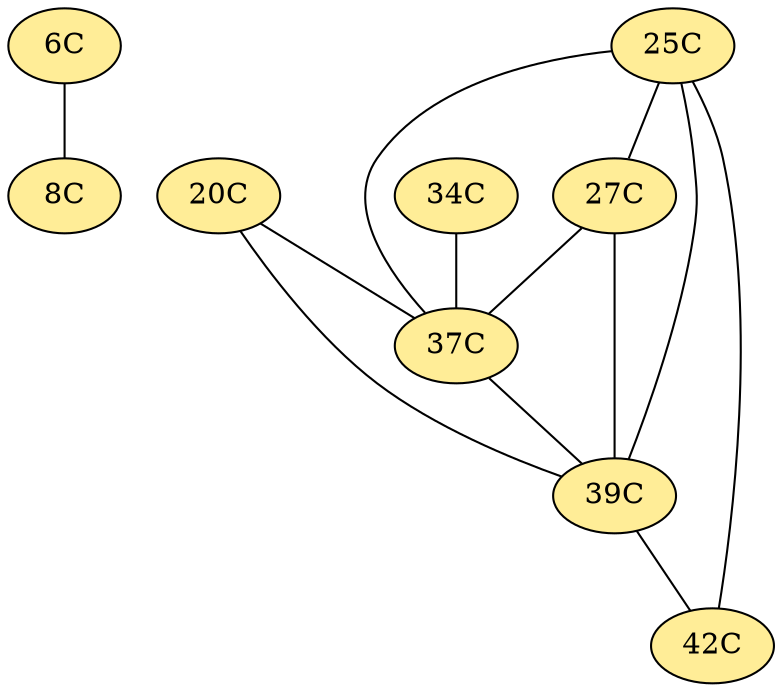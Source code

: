 // The Round Table
graph {
	"6C" [fillcolor="#FFED97" style=radial]
	"8C" [fillcolor="#FFED97" style=radial]
	"6C" -- "8C" [penwidth=1]
	"20C" [fillcolor="#FFED97" style=radial]
	"39C" [fillcolor="#FFED97" style=radial]
	"20C" -- "39C" [penwidth=1]
	"20C" [fillcolor="#FFED97" style=radial]
	"37C" [fillcolor="#FFED97" style=radial]
	"20C" -- "37C" [penwidth=1]
	"25C" [fillcolor="#FFED97" style=radial]
	"39C" [fillcolor="#FFED97" style=radial]
	"25C" -- "39C" [penwidth=1]
	"25C" [fillcolor="#FFED97" style=radial]
	"42C" [fillcolor="#FFED97" style=radial]
	"25C" -- "42C" [penwidth=1]
	"25C" [fillcolor="#FFED97" style=radial]
	"27C" [fillcolor="#FFED97" style=radial]
	"25C" -- "27C" [penwidth=1]
	"25C" [fillcolor="#FFED97" style=radial]
	"37C" [fillcolor="#FFED97" style=radial]
	"25C" -- "37C" [penwidth=1]
	"27C" [fillcolor="#FFED97" style=radial]
	"39C" [fillcolor="#FFED97" style=radial]
	"27C" -- "39C" [penwidth=1]
	"27C" [fillcolor="#FFED97" style=radial]
	"37C" [fillcolor="#FFED97" style=radial]
	"27C" -- "37C" [penwidth=1]
	"34C" [fillcolor="#FFED97" style=radial]
	"37C" [fillcolor="#FFED97" style=radial]
	"34C" -- "37C" [penwidth=1]
	"37C" [fillcolor="#FFED97" style=radial]
	"39C" [fillcolor="#FFED97" style=radial]
	"37C" -- "39C" [penwidth=1]
	"39C" [fillcolor="#FFED97" style=radial]
	"42C" [fillcolor="#FFED97" style=radial]
	"39C" -- "42C" [penwidth=1]
}

